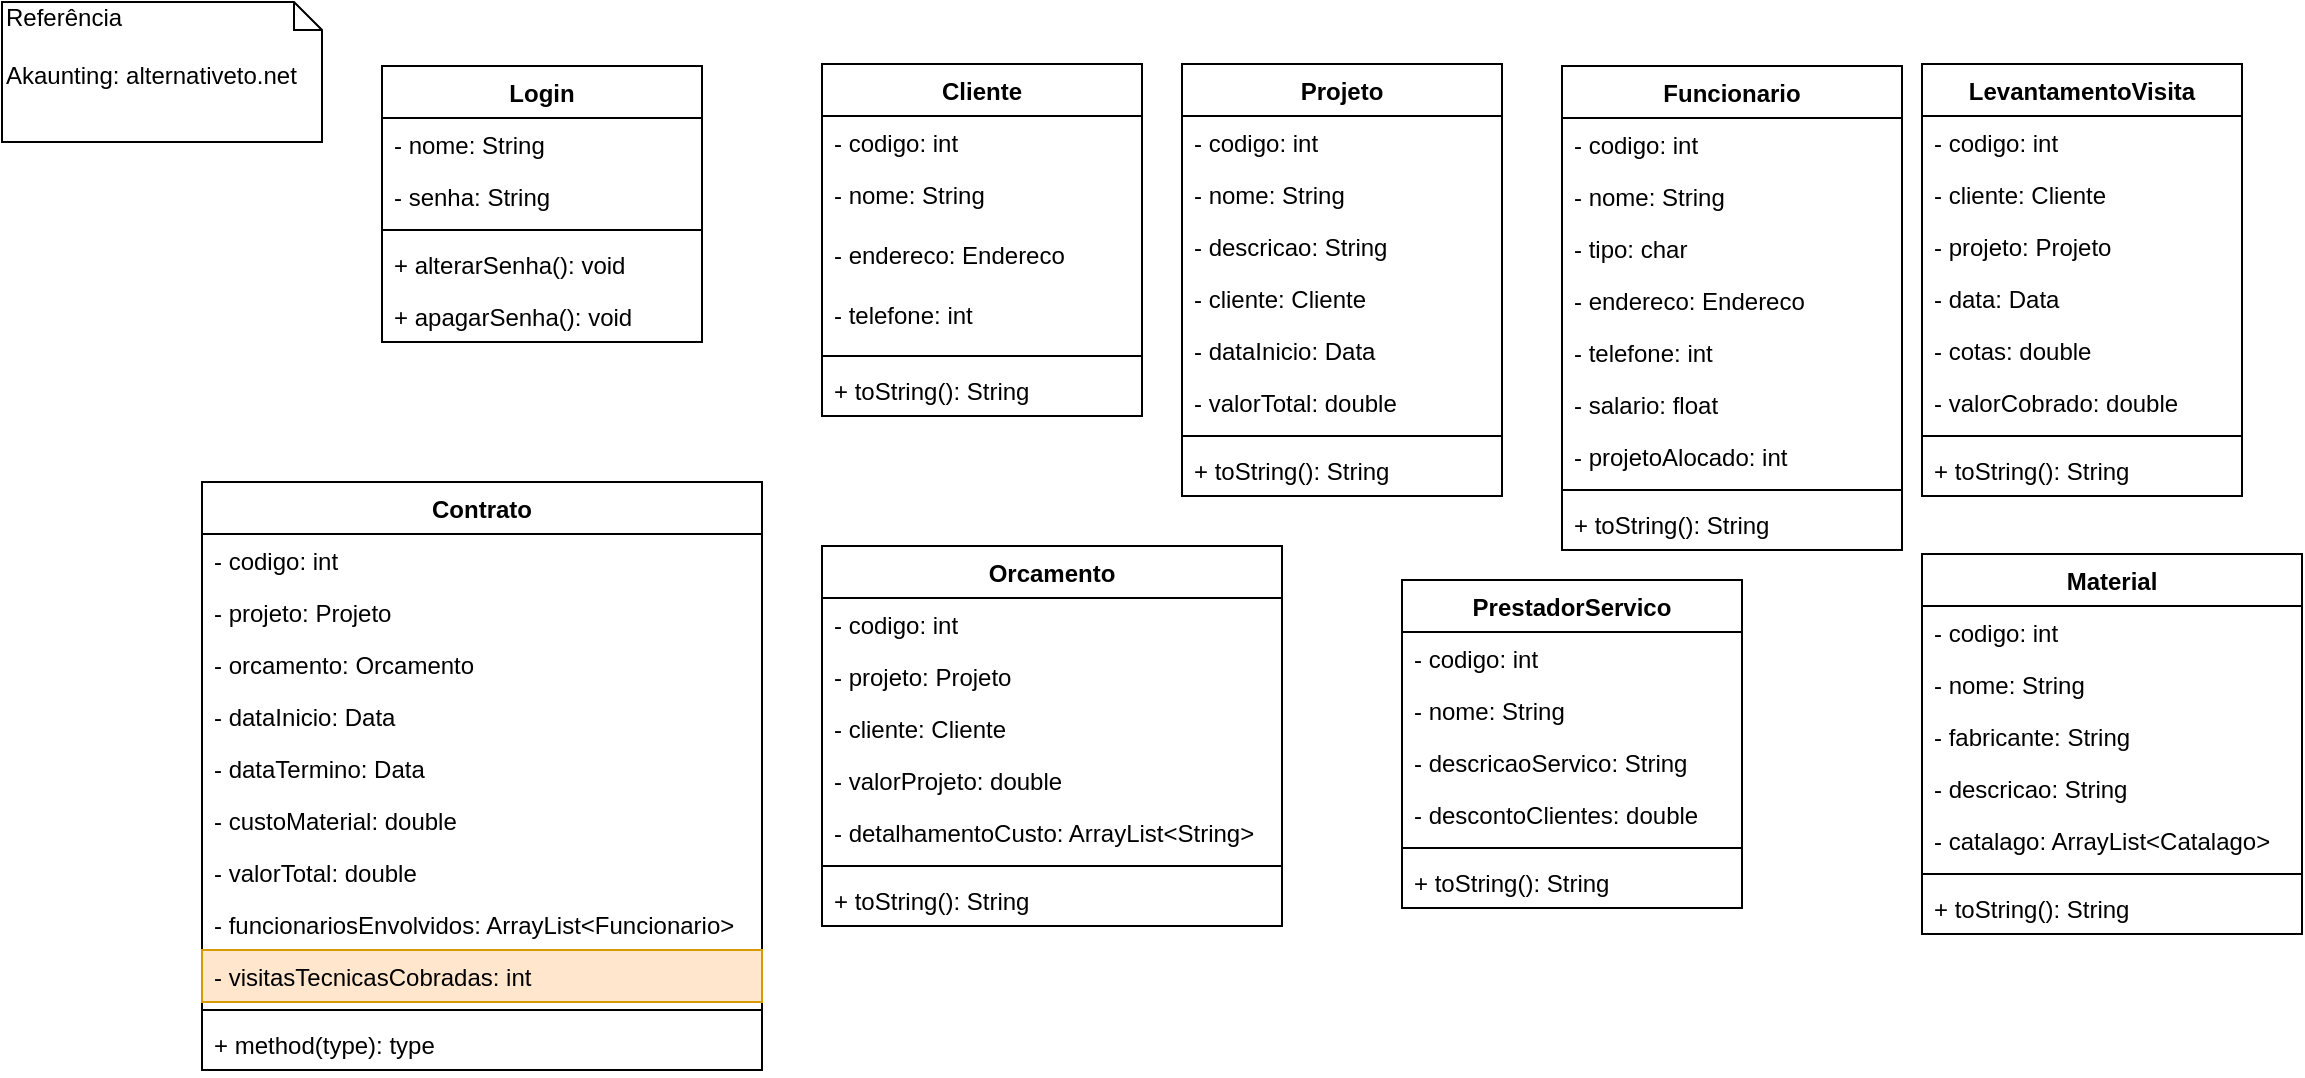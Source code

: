 <mxfile version="10.6.7" type="device"><diagram id="c3c5CE3-mcgkFul2fZs1" name="Page-1"><mxGraphModel dx="1690" dy="462" grid="1" gridSize="10" guides="1" tooltips="1" connect="1" arrows="1" fold="1" page="1" pageScale="1" pageWidth="850" pageHeight="1100" math="0" shadow="0"><root><mxCell id="0"/><mxCell id="1" parent="0"/><mxCell id="uIUgxB65rMNBlOTUX8ER-1" value="Cliente" style="swimlane;fontStyle=1;align=center;verticalAlign=top;childLayout=stackLayout;horizontal=1;startSize=26;horizontalStack=0;resizeParent=1;resizeParentMax=0;resizeLast=0;collapsible=1;marginBottom=0;" vertex="1" parent="1"><mxGeometry x="90" y="137" width="160" height="176" as="geometry"><mxRectangle x="230" y="120" width="70" height="26" as="alternateBounds"/></mxGeometry></mxCell><mxCell id="uIUgxB65rMNBlOTUX8ER-2" value="- codigo: int" style="text;strokeColor=none;fillColor=none;align=left;verticalAlign=top;spacingLeft=4;spacingRight=4;overflow=hidden;rotatable=0;points=[[0,0.5],[1,0.5]];portConstraint=eastwest;" vertex="1" parent="uIUgxB65rMNBlOTUX8ER-1"><mxGeometry y="26" width="160" height="26" as="geometry"/></mxCell><mxCell id="uIUgxB65rMNBlOTUX8ER-6" value="- nome: String" style="text;strokeColor=none;fillColor=none;align=left;verticalAlign=top;spacingLeft=4;spacingRight=4;overflow=hidden;rotatable=0;points=[[0,0.5],[1,0.5]];portConstraint=eastwest;" vertex="1" parent="uIUgxB65rMNBlOTUX8ER-1"><mxGeometry y="52" width="160" height="30" as="geometry"/></mxCell><mxCell id="uIUgxB65rMNBlOTUX8ER-11" value="- endereco: Endereco&#xA;" style="text;strokeColor=none;fillColor=none;align=left;verticalAlign=top;spacingLeft=4;spacingRight=4;overflow=hidden;rotatable=0;points=[[0,0.5],[1,0.5]];portConstraint=eastwest;" vertex="1" parent="uIUgxB65rMNBlOTUX8ER-1"><mxGeometry y="82" width="160" height="30" as="geometry"/></mxCell><mxCell id="uIUgxB65rMNBlOTUX8ER-12" value="- telefone: int&#xA;" style="text;strokeColor=none;fillColor=none;align=left;verticalAlign=top;spacingLeft=4;spacingRight=4;overflow=hidden;rotatable=0;points=[[0,0.5],[1,0.5]];portConstraint=eastwest;" vertex="1" parent="uIUgxB65rMNBlOTUX8ER-1"><mxGeometry y="112" width="160" height="30" as="geometry"/></mxCell><mxCell id="uIUgxB65rMNBlOTUX8ER-3" value="" style="line;strokeWidth=1;fillColor=none;align=left;verticalAlign=middle;spacingTop=-1;spacingLeft=3;spacingRight=3;rotatable=0;labelPosition=right;points=[];portConstraint=eastwest;" vertex="1" parent="uIUgxB65rMNBlOTUX8ER-1"><mxGeometry y="142" width="160" height="8" as="geometry"/></mxCell><mxCell id="uIUgxB65rMNBlOTUX8ER-8" value="+ toString(): String" style="text;strokeColor=none;fillColor=none;align=left;verticalAlign=top;spacingLeft=4;spacingRight=4;overflow=hidden;rotatable=0;points=[[0,0.5],[1,0.5]];portConstraint=eastwest;" vertex="1" parent="uIUgxB65rMNBlOTUX8ER-1"><mxGeometry y="150" width="160" height="26" as="geometry"/></mxCell><mxCell id="uIUgxB65rMNBlOTUX8ER-30" value="Projeto" style="swimlane;fontStyle=1;align=center;verticalAlign=top;childLayout=stackLayout;horizontal=1;startSize=26;horizontalStack=0;resizeParent=1;resizeParentMax=0;resizeLast=0;collapsible=1;marginBottom=0;fillColor=none;gradientColor=none;" vertex="1" parent="1"><mxGeometry x="270" y="137" width="160" height="216" as="geometry"/></mxCell><mxCell id="uIUgxB65rMNBlOTUX8ER-31" value="- codigo: int" style="text;strokeColor=none;fillColor=none;align=left;verticalAlign=top;spacingLeft=4;spacingRight=4;overflow=hidden;rotatable=0;points=[[0,0.5],[1,0.5]];portConstraint=eastwest;" vertex="1" parent="uIUgxB65rMNBlOTUX8ER-30"><mxGeometry y="26" width="160" height="26" as="geometry"/></mxCell><mxCell id="uIUgxB65rMNBlOTUX8ER-111" value="- nome: String" style="text;strokeColor=none;fillColor=none;align=left;verticalAlign=top;spacingLeft=4;spacingRight=4;overflow=hidden;rotatable=0;points=[[0,0.5],[1,0.5]];portConstraint=eastwest;" vertex="1" parent="uIUgxB65rMNBlOTUX8ER-30"><mxGeometry y="52" width="160" height="26" as="geometry"/></mxCell><mxCell id="uIUgxB65rMNBlOTUX8ER-34" value="- descricao: String" style="text;strokeColor=none;fillColor=none;align=left;verticalAlign=top;spacingLeft=4;spacingRight=4;overflow=hidden;rotatable=0;points=[[0,0.5],[1,0.5]];portConstraint=eastwest;" vertex="1" parent="uIUgxB65rMNBlOTUX8ER-30"><mxGeometry y="78" width="160" height="26" as="geometry"/></mxCell><mxCell id="uIUgxB65rMNBlOTUX8ER-35" value="- cliente: Cliente" style="text;strokeColor=none;fillColor=none;align=left;verticalAlign=top;spacingLeft=4;spacingRight=4;overflow=hidden;rotatable=0;points=[[0,0.5],[1,0.5]];portConstraint=eastwest;" vertex="1" parent="uIUgxB65rMNBlOTUX8ER-30"><mxGeometry y="104" width="160" height="26" as="geometry"/></mxCell><mxCell id="uIUgxB65rMNBlOTUX8ER-36" value="- dataInicio: Data" style="text;strokeColor=none;fillColor=none;align=left;verticalAlign=top;spacingLeft=4;spacingRight=4;overflow=hidden;rotatable=0;points=[[0,0.5],[1,0.5]];portConstraint=eastwest;" vertex="1" parent="uIUgxB65rMNBlOTUX8ER-30"><mxGeometry y="130" width="160" height="26" as="geometry"/></mxCell><mxCell id="uIUgxB65rMNBlOTUX8ER-37" value="- valorTotal: double" style="text;strokeColor=none;fillColor=none;align=left;verticalAlign=top;spacingLeft=4;spacingRight=4;overflow=hidden;rotatable=0;points=[[0,0.5],[1,0.5]];portConstraint=eastwest;" vertex="1" parent="uIUgxB65rMNBlOTUX8ER-30"><mxGeometry y="156" width="160" height="26" as="geometry"/></mxCell><mxCell id="uIUgxB65rMNBlOTUX8ER-32" value="" style="line;strokeWidth=1;fillColor=none;align=left;verticalAlign=middle;spacingTop=-1;spacingLeft=3;spacingRight=3;rotatable=0;labelPosition=right;points=[];portConstraint=eastwest;" vertex="1" parent="uIUgxB65rMNBlOTUX8ER-30"><mxGeometry y="182" width="160" height="8" as="geometry"/></mxCell><mxCell id="uIUgxB65rMNBlOTUX8ER-38" value="+ toString(): String" style="text;strokeColor=none;fillColor=none;align=left;verticalAlign=top;spacingLeft=4;spacingRight=4;overflow=hidden;rotatable=0;points=[[0,0.5],[1,0.5]];portConstraint=eastwest;" vertex="1" parent="uIUgxB65rMNBlOTUX8ER-30"><mxGeometry y="190" width="160" height="26" as="geometry"/></mxCell><mxCell id="uIUgxB65rMNBlOTUX8ER-47" value="Funcionario" style="swimlane;fontStyle=1;align=center;verticalAlign=top;childLayout=stackLayout;horizontal=1;startSize=26;horizontalStack=0;resizeParent=1;resizeParentMax=0;resizeLast=0;collapsible=1;marginBottom=0;fillColor=none;gradientColor=none;" vertex="1" parent="1"><mxGeometry x="460" y="138" width="170" height="242" as="geometry"/></mxCell><mxCell id="uIUgxB65rMNBlOTUX8ER-48" value="- codigo: int" style="text;strokeColor=none;fillColor=none;align=left;verticalAlign=top;spacingLeft=4;spacingRight=4;overflow=hidden;rotatable=0;points=[[0,0.5],[1,0.5]];portConstraint=eastwest;" vertex="1" parent="uIUgxB65rMNBlOTUX8ER-47"><mxGeometry y="26" width="170" height="26" as="geometry"/></mxCell><mxCell id="uIUgxB65rMNBlOTUX8ER-51" value="- nome: String" style="text;strokeColor=none;fillColor=none;align=left;verticalAlign=top;spacingLeft=4;spacingRight=4;overflow=hidden;rotatable=0;points=[[0,0.5],[1,0.5]];portConstraint=eastwest;" vertex="1" parent="uIUgxB65rMNBlOTUX8ER-47"><mxGeometry y="52" width="170" height="26" as="geometry"/></mxCell><mxCell id="uIUgxB65rMNBlOTUX8ER-124" value="- tipo: char" style="text;strokeColor=none;fillColor=none;align=left;verticalAlign=top;spacingLeft=4;spacingRight=4;overflow=hidden;rotatable=0;points=[[0,0.5],[1,0.5]];portConstraint=eastwest;" vertex="1" parent="uIUgxB65rMNBlOTUX8ER-47"><mxGeometry y="78" width="170" height="26" as="geometry"/></mxCell><mxCell id="uIUgxB65rMNBlOTUX8ER-52" value="- endereco: Endereco " style="text;strokeColor=none;fillColor=none;align=left;verticalAlign=top;spacingLeft=4;spacingRight=4;overflow=hidden;rotatable=0;points=[[0,0.5],[1,0.5]];portConstraint=eastwest;" vertex="1" parent="uIUgxB65rMNBlOTUX8ER-47"><mxGeometry y="104" width="170" height="26" as="geometry"/></mxCell><mxCell id="uIUgxB65rMNBlOTUX8ER-53" value="- telefone: int" style="text;strokeColor=none;fillColor=none;align=left;verticalAlign=top;spacingLeft=4;spacingRight=4;overflow=hidden;rotatable=0;points=[[0,0.5],[1,0.5]];portConstraint=eastwest;" vertex="1" parent="uIUgxB65rMNBlOTUX8ER-47"><mxGeometry y="130" width="170" height="26" as="geometry"/></mxCell><mxCell id="uIUgxB65rMNBlOTUX8ER-54" value="- salario: float" style="text;strokeColor=none;fillColor=none;align=left;verticalAlign=top;spacingLeft=4;spacingRight=4;overflow=hidden;rotatable=0;points=[[0,0.5],[1,0.5]];portConstraint=eastwest;" vertex="1" parent="uIUgxB65rMNBlOTUX8ER-47"><mxGeometry y="156" width="170" height="26" as="geometry"/></mxCell><mxCell id="uIUgxB65rMNBlOTUX8ER-55" value="- projetoAlocado: int" style="text;strokeColor=none;fillColor=none;align=left;verticalAlign=top;spacingLeft=4;spacingRight=4;overflow=hidden;rotatable=0;points=[[0,0.5],[1,0.5]];portConstraint=eastwest;" vertex="1" parent="uIUgxB65rMNBlOTUX8ER-47"><mxGeometry y="182" width="170" height="26" as="geometry"/></mxCell><mxCell id="uIUgxB65rMNBlOTUX8ER-49" value="" style="line;strokeWidth=1;fillColor=none;align=left;verticalAlign=middle;spacingTop=-1;spacingLeft=3;spacingRight=3;rotatable=0;labelPosition=right;points=[];portConstraint=eastwest;" vertex="1" parent="uIUgxB65rMNBlOTUX8ER-47"><mxGeometry y="208" width="170" height="8" as="geometry"/></mxCell><mxCell id="uIUgxB65rMNBlOTUX8ER-50" value="+ toString(): String" style="text;strokeColor=none;fillColor=none;align=left;verticalAlign=top;spacingLeft=4;spacingRight=4;overflow=hidden;rotatable=0;points=[[0,0.5],[1,0.5]];portConstraint=eastwest;" vertex="1" parent="uIUgxB65rMNBlOTUX8ER-47"><mxGeometry y="216" width="170" height="26" as="geometry"/></mxCell><mxCell id="uIUgxB65rMNBlOTUX8ER-67" value="PrestadorServico" style="swimlane;fontStyle=1;align=center;verticalAlign=top;childLayout=stackLayout;horizontal=1;startSize=26;horizontalStack=0;resizeParent=1;resizeParentMax=0;resizeLast=0;collapsible=1;marginBottom=0;fillColor=none;gradientColor=none;" vertex="1" parent="1"><mxGeometry x="380" y="395" width="170" height="164" as="geometry"/></mxCell><mxCell id="uIUgxB65rMNBlOTUX8ER-68" value="- codigo: int" style="text;strokeColor=none;fillColor=none;align=left;verticalAlign=top;spacingLeft=4;spacingRight=4;overflow=hidden;rotatable=0;points=[[0,0.5],[1,0.5]];portConstraint=eastwest;" vertex="1" parent="uIUgxB65rMNBlOTUX8ER-67"><mxGeometry y="26" width="170" height="26" as="geometry"/></mxCell><mxCell id="uIUgxB65rMNBlOTUX8ER-71" value="- nome: String" style="text;strokeColor=none;fillColor=none;align=left;verticalAlign=top;spacingLeft=4;spacingRight=4;overflow=hidden;rotatable=0;points=[[0,0.5],[1,0.5]];portConstraint=eastwest;" vertex="1" parent="uIUgxB65rMNBlOTUX8ER-67"><mxGeometry y="52" width="170" height="26" as="geometry"/></mxCell><mxCell id="uIUgxB65rMNBlOTUX8ER-72" value="- descricaoServico: String" style="text;strokeColor=none;fillColor=none;align=left;verticalAlign=top;spacingLeft=4;spacingRight=4;overflow=hidden;rotatable=0;points=[[0,0.5],[1,0.5]];portConstraint=eastwest;" vertex="1" parent="uIUgxB65rMNBlOTUX8ER-67"><mxGeometry y="78" width="170" height="26" as="geometry"/></mxCell><mxCell id="uIUgxB65rMNBlOTUX8ER-73" value="- descontoClientes: double" style="text;strokeColor=none;fillColor=none;align=left;verticalAlign=top;spacingLeft=4;spacingRight=4;overflow=hidden;rotatable=0;points=[[0,0.5],[1,0.5]];portConstraint=eastwest;" vertex="1" parent="uIUgxB65rMNBlOTUX8ER-67"><mxGeometry y="104" width="170" height="26" as="geometry"/></mxCell><mxCell id="uIUgxB65rMNBlOTUX8ER-69" value="" style="line;strokeWidth=1;fillColor=none;align=left;verticalAlign=middle;spacingTop=-1;spacingLeft=3;spacingRight=3;rotatable=0;labelPosition=right;points=[];portConstraint=eastwest;" vertex="1" parent="uIUgxB65rMNBlOTUX8ER-67"><mxGeometry y="130" width="170" height="8" as="geometry"/></mxCell><object label="+ toString(): String" id="uIUgxB65rMNBlOTUX8ER-70"><mxCell style="text;strokeColor=none;fillColor=none;align=left;verticalAlign=top;spacingLeft=4;spacingRight=4;overflow=hidden;rotatable=0;points=[[0,0.5],[1,0.5]];portConstraint=eastwest;" vertex="1" parent="uIUgxB65rMNBlOTUX8ER-67"><mxGeometry y="138" width="170" height="26" as="geometry"/></mxCell></object><mxCell id="uIUgxB65rMNBlOTUX8ER-85" value="LevantamentoVisita" style="swimlane;fontStyle=1;align=center;verticalAlign=top;childLayout=stackLayout;horizontal=1;startSize=26;horizontalStack=0;resizeParent=1;resizeParentMax=0;resizeLast=0;collapsible=1;marginBottom=0;fillColor=none;gradientColor=none;" vertex="1" parent="1"><mxGeometry x="640" y="137" width="160" height="216" as="geometry"/></mxCell><mxCell id="uIUgxB65rMNBlOTUX8ER-86" value="- codigo: int" style="text;strokeColor=none;fillColor=none;align=left;verticalAlign=top;spacingLeft=4;spacingRight=4;overflow=hidden;rotatable=0;points=[[0,0.5],[1,0.5]];portConstraint=eastwest;" vertex="1" parent="uIUgxB65rMNBlOTUX8ER-85"><mxGeometry y="26" width="160" height="26" as="geometry"/></mxCell><mxCell id="uIUgxB65rMNBlOTUX8ER-89" value="- cliente: Cliente" style="text;strokeColor=none;fillColor=none;align=left;verticalAlign=top;spacingLeft=4;spacingRight=4;overflow=hidden;rotatable=0;points=[[0,0.5],[1,0.5]];portConstraint=eastwest;" vertex="1" parent="uIUgxB65rMNBlOTUX8ER-85"><mxGeometry y="52" width="160" height="26" as="geometry"/></mxCell><mxCell id="uIUgxB65rMNBlOTUX8ER-90" value="- projeto: Projeto" style="text;strokeColor=none;fillColor=none;align=left;verticalAlign=top;spacingLeft=4;spacingRight=4;overflow=hidden;rotatable=0;points=[[0,0.5],[1,0.5]];portConstraint=eastwest;" vertex="1" parent="uIUgxB65rMNBlOTUX8ER-85"><mxGeometry y="78" width="160" height="26" as="geometry"/></mxCell><mxCell id="uIUgxB65rMNBlOTUX8ER-91" value="- data: Data" style="text;strokeColor=none;fillColor=none;align=left;verticalAlign=top;spacingLeft=4;spacingRight=4;overflow=hidden;rotatable=0;points=[[0,0.5],[1,0.5]];portConstraint=eastwest;" vertex="1" parent="uIUgxB65rMNBlOTUX8ER-85"><mxGeometry y="104" width="160" height="26" as="geometry"/></mxCell><mxCell id="uIUgxB65rMNBlOTUX8ER-92" value="- cotas: double" style="text;strokeColor=none;fillColor=none;align=left;verticalAlign=top;spacingLeft=4;spacingRight=4;overflow=hidden;rotatable=0;points=[[0,0.5],[1,0.5]];portConstraint=eastwest;" vertex="1" parent="uIUgxB65rMNBlOTUX8ER-85"><mxGeometry y="130" width="160" height="26" as="geometry"/></mxCell><mxCell id="uIUgxB65rMNBlOTUX8ER-101" value="- valorCobrado: double" style="text;strokeColor=none;fillColor=none;align=left;verticalAlign=top;spacingLeft=4;spacingRight=4;overflow=hidden;rotatable=0;points=[[0,0.5],[1,0.5]];portConstraint=eastwest;" vertex="1" parent="uIUgxB65rMNBlOTUX8ER-85"><mxGeometry y="156" width="160" height="26" as="geometry"/></mxCell><mxCell id="uIUgxB65rMNBlOTUX8ER-87" value="" style="line;strokeWidth=1;fillColor=none;align=left;verticalAlign=middle;spacingTop=-1;spacingLeft=3;spacingRight=3;rotatable=0;labelPosition=right;points=[];portConstraint=eastwest;" vertex="1" parent="uIUgxB65rMNBlOTUX8ER-85"><mxGeometry y="182" width="160" height="8" as="geometry"/></mxCell><mxCell id="uIUgxB65rMNBlOTUX8ER-88" value="+ toString(): String" style="text;strokeColor=none;fillColor=none;align=left;verticalAlign=top;spacingLeft=4;spacingRight=4;overflow=hidden;rotatable=0;points=[[0,0.5],[1,0.5]];portConstraint=eastwest;" vertex="1" parent="uIUgxB65rMNBlOTUX8ER-85"><mxGeometry y="190" width="160" height="26" as="geometry"/></mxCell><mxCell id="uIUgxB65rMNBlOTUX8ER-93" value="Material" style="swimlane;fontStyle=1;align=center;verticalAlign=top;childLayout=stackLayout;horizontal=1;startSize=26;horizontalStack=0;resizeParent=1;resizeParentMax=0;resizeLast=0;collapsible=1;marginBottom=0;fillColor=none;gradientColor=none;" vertex="1" parent="1"><mxGeometry x="640" y="382" width="190" height="190" as="geometry"/></mxCell><mxCell id="uIUgxB65rMNBlOTUX8ER-94" value="- codigo: int" style="text;strokeColor=none;fillColor=none;align=left;verticalAlign=top;spacingLeft=4;spacingRight=4;overflow=hidden;rotatable=0;points=[[0,0.5],[1,0.5]];portConstraint=eastwest;" vertex="1" parent="uIUgxB65rMNBlOTUX8ER-93"><mxGeometry y="26" width="190" height="26" as="geometry"/></mxCell><mxCell id="uIUgxB65rMNBlOTUX8ER-97" value="- nome: String" style="text;strokeColor=none;fillColor=none;align=left;verticalAlign=top;spacingLeft=4;spacingRight=4;overflow=hidden;rotatable=0;points=[[0,0.5],[1,0.5]];portConstraint=eastwest;" vertex="1" parent="uIUgxB65rMNBlOTUX8ER-93"><mxGeometry y="52" width="190" height="26" as="geometry"/></mxCell><mxCell id="uIUgxB65rMNBlOTUX8ER-99" value="- fabricante: String" style="text;strokeColor=none;fillColor=none;align=left;verticalAlign=top;spacingLeft=4;spacingRight=4;overflow=hidden;rotatable=0;points=[[0,0.5],[1,0.5]];portConstraint=eastwest;" vertex="1" parent="uIUgxB65rMNBlOTUX8ER-93"><mxGeometry y="78" width="190" height="26" as="geometry"/></mxCell><mxCell id="uIUgxB65rMNBlOTUX8ER-98" value="- descricao: String" style="text;strokeColor=none;fillColor=none;align=left;verticalAlign=top;spacingLeft=4;spacingRight=4;overflow=hidden;rotatable=0;points=[[0,0.5],[1,0.5]];portConstraint=eastwest;" vertex="1" parent="uIUgxB65rMNBlOTUX8ER-93"><mxGeometry y="104" width="190" height="26" as="geometry"/></mxCell><mxCell id="uIUgxB65rMNBlOTUX8ER-102" value="- catalago: ArrayList&lt;Catalago&gt;" style="text;strokeColor=none;fillColor=none;align=left;verticalAlign=top;spacingLeft=4;spacingRight=4;overflow=hidden;rotatable=0;points=[[0,0.5],[1,0.5]];portConstraint=eastwest;" vertex="1" parent="uIUgxB65rMNBlOTUX8ER-93"><mxGeometry y="130" width="190" height="26" as="geometry"/></mxCell><mxCell id="uIUgxB65rMNBlOTUX8ER-95" value="" style="line;strokeWidth=1;fillColor=none;align=left;verticalAlign=middle;spacingTop=-1;spacingLeft=3;spacingRight=3;rotatable=0;labelPosition=right;points=[];portConstraint=eastwest;" vertex="1" parent="uIUgxB65rMNBlOTUX8ER-93"><mxGeometry y="156" width="190" height="8" as="geometry"/></mxCell><mxCell id="uIUgxB65rMNBlOTUX8ER-96" value="+ toString(): String" style="text;strokeColor=none;fillColor=none;align=left;verticalAlign=top;spacingLeft=4;spacingRight=4;overflow=hidden;rotatable=0;points=[[0,0.5],[1,0.5]];portConstraint=eastwest;" vertex="1" parent="uIUgxB65rMNBlOTUX8ER-93"><mxGeometry y="164" width="190" height="26" as="geometry"/></mxCell><mxCell id="uIUgxB65rMNBlOTUX8ER-103" value="Orcamento" style="swimlane;fontStyle=1;align=center;verticalAlign=top;childLayout=stackLayout;horizontal=1;startSize=26;horizontalStack=0;resizeParent=1;resizeParentMax=0;resizeLast=0;collapsible=1;marginBottom=0;fillColor=none;gradientColor=none;" vertex="1" parent="1"><mxGeometry x="90" y="378" width="230" height="190" as="geometry"/></mxCell><mxCell id="uIUgxB65rMNBlOTUX8ER-104" value="- codigo: int" style="text;strokeColor=none;fillColor=none;align=left;verticalAlign=top;spacingLeft=4;spacingRight=4;overflow=hidden;rotatable=0;points=[[0,0.5],[1,0.5]];portConstraint=eastwest;" vertex="1" parent="uIUgxB65rMNBlOTUX8ER-103"><mxGeometry y="26" width="230" height="26" as="geometry"/></mxCell><mxCell id="uIUgxB65rMNBlOTUX8ER-107" value="- projeto: Projeto" style="text;strokeColor=none;fillColor=none;align=left;verticalAlign=top;spacingLeft=4;spacingRight=4;overflow=hidden;rotatable=0;points=[[0,0.5],[1,0.5]];portConstraint=eastwest;" vertex="1" parent="uIUgxB65rMNBlOTUX8ER-103"><mxGeometry y="52" width="230" height="26" as="geometry"/></mxCell><mxCell id="uIUgxB65rMNBlOTUX8ER-108" value="- cliente: Cliente" style="text;strokeColor=none;fillColor=none;align=left;verticalAlign=top;spacingLeft=4;spacingRight=4;overflow=hidden;rotatable=0;points=[[0,0.5],[1,0.5]];portConstraint=eastwest;" vertex="1" parent="uIUgxB65rMNBlOTUX8ER-103"><mxGeometry y="78" width="230" height="26" as="geometry"/></mxCell><mxCell id="uIUgxB65rMNBlOTUX8ER-109" value="- valorProjeto: double" style="text;strokeColor=none;fillColor=none;align=left;verticalAlign=top;spacingLeft=4;spacingRight=4;overflow=hidden;rotatable=0;points=[[0,0.5],[1,0.5]];portConstraint=eastwest;" vertex="1" parent="uIUgxB65rMNBlOTUX8ER-103"><mxGeometry y="104" width="230" height="26" as="geometry"/></mxCell><mxCell id="uIUgxB65rMNBlOTUX8ER-110" value="- detalhamentoCusto: ArrayList&lt;String&gt; " style="text;strokeColor=none;fillColor=none;align=left;verticalAlign=top;spacingLeft=4;spacingRight=4;overflow=hidden;rotatable=0;points=[[0,0.5],[1,0.5]];portConstraint=eastwest;" vertex="1" parent="uIUgxB65rMNBlOTUX8ER-103"><mxGeometry y="130" width="230" height="26" as="geometry"/></mxCell><mxCell id="uIUgxB65rMNBlOTUX8ER-105" value="" style="line;strokeWidth=1;fillColor=none;align=left;verticalAlign=middle;spacingTop=-1;spacingLeft=3;spacingRight=3;rotatable=0;labelPosition=right;points=[];portConstraint=eastwest;" vertex="1" parent="uIUgxB65rMNBlOTUX8ER-103"><mxGeometry y="156" width="230" height="8" as="geometry"/></mxCell><mxCell id="uIUgxB65rMNBlOTUX8ER-106" value="+ toString(): String" style="text;strokeColor=none;fillColor=none;align=left;verticalAlign=top;spacingLeft=4;spacingRight=4;overflow=hidden;rotatable=0;points=[[0,0.5],[1,0.5]];portConstraint=eastwest;" vertex="1" parent="uIUgxB65rMNBlOTUX8ER-103"><mxGeometry y="164" width="230" height="26" as="geometry"/></mxCell><mxCell id="uIUgxB65rMNBlOTUX8ER-112" value="Contrato" style="swimlane;fontStyle=1;align=center;verticalAlign=top;childLayout=stackLayout;horizontal=1;startSize=26;horizontalStack=0;resizeParent=1;resizeParentMax=0;resizeLast=0;collapsible=1;marginBottom=0;fillColor=none;gradientColor=none;" vertex="1" parent="1"><mxGeometry x="-220" y="346" width="280" height="294" as="geometry"/></mxCell><mxCell id="uIUgxB65rMNBlOTUX8ER-113" value="- codigo: int" style="text;strokeColor=none;fillColor=none;align=left;verticalAlign=top;spacingLeft=4;spacingRight=4;overflow=hidden;rotatable=0;points=[[0,0.5],[1,0.5]];portConstraint=eastwest;" vertex="1" parent="uIUgxB65rMNBlOTUX8ER-112"><mxGeometry y="26" width="280" height="26" as="geometry"/></mxCell><mxCell id="uIUgxB65rMNBlOTUX8ER-116" value="- projeto: Projeto" style="text;strokeColor=none;fillColor=none;align=left;verticalAlign=top;spacingLeft=4;spacingRight=4;overflow=hidden;rotatable=0;points=[[0,0.5],[1,0.5]];portConstraint=eastwest;" vertex="1" parent="uIUgxB65rMNBlOTUX8ER-112"><mxGeometry y="52" width="280" height="26" as="geometry"/></mxCell><mxCell id="uIUgxB65rMNBlOTUX8ER-118" value="- orcamento: Orcamento" style="text;strokeColor=none;fillColor=none;align=left;verticalAlign=top;spacingLeft=4;spacingRight=4;overflow=hidden;rotatable=0;points=[[0,0.5],[1,0.5]];portConstraint=eastwest;" vertex="1" parent="uIUgxB65rMNBlOTUX8ER-112"><mxGeometry y="78" width="280" height="26" as="geometry"/></mxCell><mxCell id="uIUgxB65rMNBlOTUX8ER-119" value="- dataInicio: Data" style="text;strokeColor=none;fillColor=none;align=left;verticalAlign=top;spacingLeft=4;spacingRight=4;overflow=hidden;rotatable=0;points=[[0,0.5],[1,0.5]];portConstraint=eastwest;" vertex="1" parent="uIUgxB65rMNBlOTUX8ER-112"><mxGeometry y="104" width="280" height="26" as="geometry"/></mxCell><mxCell id="uIUgxB65rMNBlOTUX8ER-120" value="- dataTermino: Data" style="text;strokeColor=none;fillColor=none;align=left;verticalAlign=top;spacingLeft=4;spacingRight=4;overflow=hidden;rotatable=0;points=[[0,0.5],[1,0.5]];portConstraint=eastwest;" vertex="1" parent="uIUgxB65rMNBlOTUX8ER-112"><mxGeometry y="130" width="280" height="26" as="geometry"/></mxCell><mxCell id="uIUgxB65rMNBlOTUX8ER-121" value="- custoMaterial: double" style="text;strokeColor=none;fillColor=none;align=left;verticalAlign=top;spacingLeft=4;spacingRight=4;overflow=hidden;rotatable=0;points=[[0,0.5],[1,0.5]];portConstraint=eastwest;" vertex="1" parent="uIUgxB65rMNBlOTUX8ER-112"><mxGeometry y="156" width="280" height="26" as="geometry"/></mxCell><mxCell id="uIUgxB65rMNBlOTUX8ER-122" value="- valorTotal: double" style="text;strokeColor=none;fillColor=none;align=left;verticalAlign=top;spacingLeft=4;spacingRight=4;overflow=hidden;rotatable=0;points=[[0,0.5],[1,0.5]];portConstraint=eastwest;" vertex="1" parent="uIUgxB65rMNBlOTUX8ER-112"><mxGeometry y="182" width="280" height="26" as="geometry"/></mxCell><mxCell id="uIUgxB65rMNBlOTUX8ER-123" value="- funcionariosEnvolvidos: ArrayList&lt;Funcionario&gt;" style="text;strokeColor=none;fillColor=none;align=left;verticalAlign=top;spacingLeft=4;spacingRight=4;overflow=hidden;rotatable=0;points=[[0,0.5],[1,0.5]];portConstraint=eastwest;" vertex="1" parent="uIUgxB65rMNBlOTUX8ER-112"><mxGeometry y="208" width="280" height="26" as="geometry"/></mxCell><mxCell id="uIUgxB65rMNBlOTUX8ER-125" value="- visitasTecnicasCobradas: int" style="text;strokeColor=#d79b00;fillColor=#ffe6cc;align=left;verticalAlign=top;spacingLeft=4;spacingRight=4;overflow=hidden;rotatable=0;points=[[0,0.5],[1,0.5]];portConstraint=eastwest;" vertex="1" parent="uIUgxB65rMNBlOTUX8ER-112"><mxGeometry y="234" width="280" height="26" as="geometry"/></mxCell><mxCell id="uIUgxB65rMNBlOTUX8ER-114" value="" style="line;strokeWidth=1;fillColor=none;align=left;verticalAlign=middle;spacingTop=-1;spacingLeft=3;spacingRight=3;rotatable=0;labelPosition=right;points=[];portConstraint=eastwest;" vertex="1" parent="uIUgxB65rMNBlOTUX8ER-112"><mxGeometry y="260" width="280" height="8" as="geometry"/></mxCell><mxCell id="uIUgxB65rMNBlOTUX8ER-115" value="+ method(type): type" style="text;strokeColor=none;fillColor=none;align=left;verticalAlign=top;spacingLeft=4;spacingRight=4;overflow=hidden;rotatable=0;points=[[0,0.5],[1,0.5]];portConstraint=eastwest;" vertex="1" parent="uIUgxB65rMNBlOTUX8ER-112"><mxGeometry y="268" width="280" height="26" as="geometry"/></mxCell><mxCell id="uIUgxB65rMNBlOTUX8ER-126" value="Login" style="swimlane;fontStyle=1;align=center;verticalAlign=top;childLayout=stackLayout;horizontal=1;startSize=26;horizontalStack=0;resizeParent=1;resizeParentMax=0;resizeLast=0;collapsible=1;marginBottom=0;fillColor=none;gradientColor=none;" vertex="1" parent="1"><mxGeometry x="-130" y="138" width="160" height="138" as="geometry"/></mxCell><mxCell id="uIUgxB65rMNBlOTUX8ER-127" value="- nome: String" style="text;strokeColor=none;fillColor=none;align=left;verticalAlign=top;spacingLeft=4;spacingRight=4;overflow=hidden;rotatable=0;points=[[0,0.5],[1,0.5]];portConstraint=eastwest;" vertex="1" parent="uIUgxB65rMNBlOTUX8ER-126"><mxGeometry y="26" width="160" height="26" as="geometry"/></mxCell><mxCell id="uIUgxB65rMNBlOTUX8ER-134" value="- senha: String" style="text;strokeColor=none;fillColor=none;align=left;verticalAlign=top;spacingLeft=4;spacingRight=4;overflow=hidden;rotatable=0;points=[[0,0.5],[1,0.5]];portConstraint=eastwest;" vertex="1" parent="uIUgxB65rMNBlOTUX8ER-126"><mxGeometry y="52" width="160" height="26" as="geometry"/></mxCell><mxCell id="uIUgxB65rMNBlOTUX8ER-128" value="" style="line;strokeWidth=1;fillColor=none;align=left;verticalAlign=middle;spacingTop=-1;spacingLeft=3;spacingRight=3;rotatable=0;labelPosition=right;points=[];portConstraint=eastwest;" vertex="1" parent="uIUgxB65rMNBlOTUX8ER-126"><mxGeometry y="78" width="160" height="8" as="geometry"/></mxCell><mxCell id="uIUgxB65rMNBlOTUX8ER-129" value="+ alterarSenha(): void" style="text;strokeColor=none;fillColor=none;align=left;verticalAlign=top;spacingLeft=4;spacingRight=4;overflow=hidden;rotatable=0;points=[[0,0.5],[1,0.5]];portConstraint=eastwest;" vertex="1" parent="uIUgxB65rMNBlOTUX8ER-126"><mxGeometry y="86" width="160" height="26" as="geometry"/></mxCell><mxCell id="uIUgxB65rMNBlOTUX8ER-135" value="+ apagarSenha(): void" style="text;strokeColor=none;fillColor=none;align=left;verticalAlign=top;spacingLeft=4;spacingRight=4;overflow=hidden;rotatable=0;points=[[0,0.5],[1,0.5]];portConstraint=eastwest;" vertex="1" parent="uIUgxB65rMNBlOTUX8ER-126"><mxGeometry y="112" width="160" height="26" as="geometry"/></mxCell><mxCell id="uIUgxB65rMNBlOTUX8ER-136" value="&lt;div&gt;Referência&lt;/div&gt;&lt;div&gt;&lt;br&gt;&lt;/div&gt;&lt;div&gt;Akaunting: alternativeto.net&lt;br&gt;&lt;/div&gt;" style="shape=note;whiteSpace=wrap;html=1;size=14;verticalAlign=top;align=left;spacingTop=-6;fillColor=none;gradientColor=none;" vertex="1" parent="1"><mxGeometry x="-320" y="106" width="160" height="70" as="geometry"/></mxCell></root></mxGraphModel></diagram></mxfile>